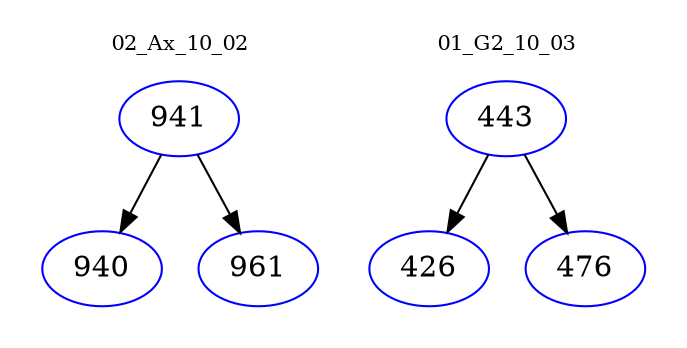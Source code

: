 digraph{
subgraph cluster_0 {
color = white
label = "02_Ax_10_02";
fontsize=10;
T0_941 [label="941", color="blue"]
T0_941 -> T0_940 [color="black"]
T0_940 [label="940", color="blue"]
T0_941 -> T0_961 [color="black"]
T0_961 [label="961", color="blue"]
}
subgraph cluster_1 {
color = white
label = "01_G2_10_03";
fontsize=10;
T1_443 [label="443", color="blue"]
T1_443 -> T1_426 [color="black"]
T1_426 [label="426", color="blue"]
T1_443 -> T1_476 [color="black"]
T1_476 [label="476", color="blue"]
}
}
